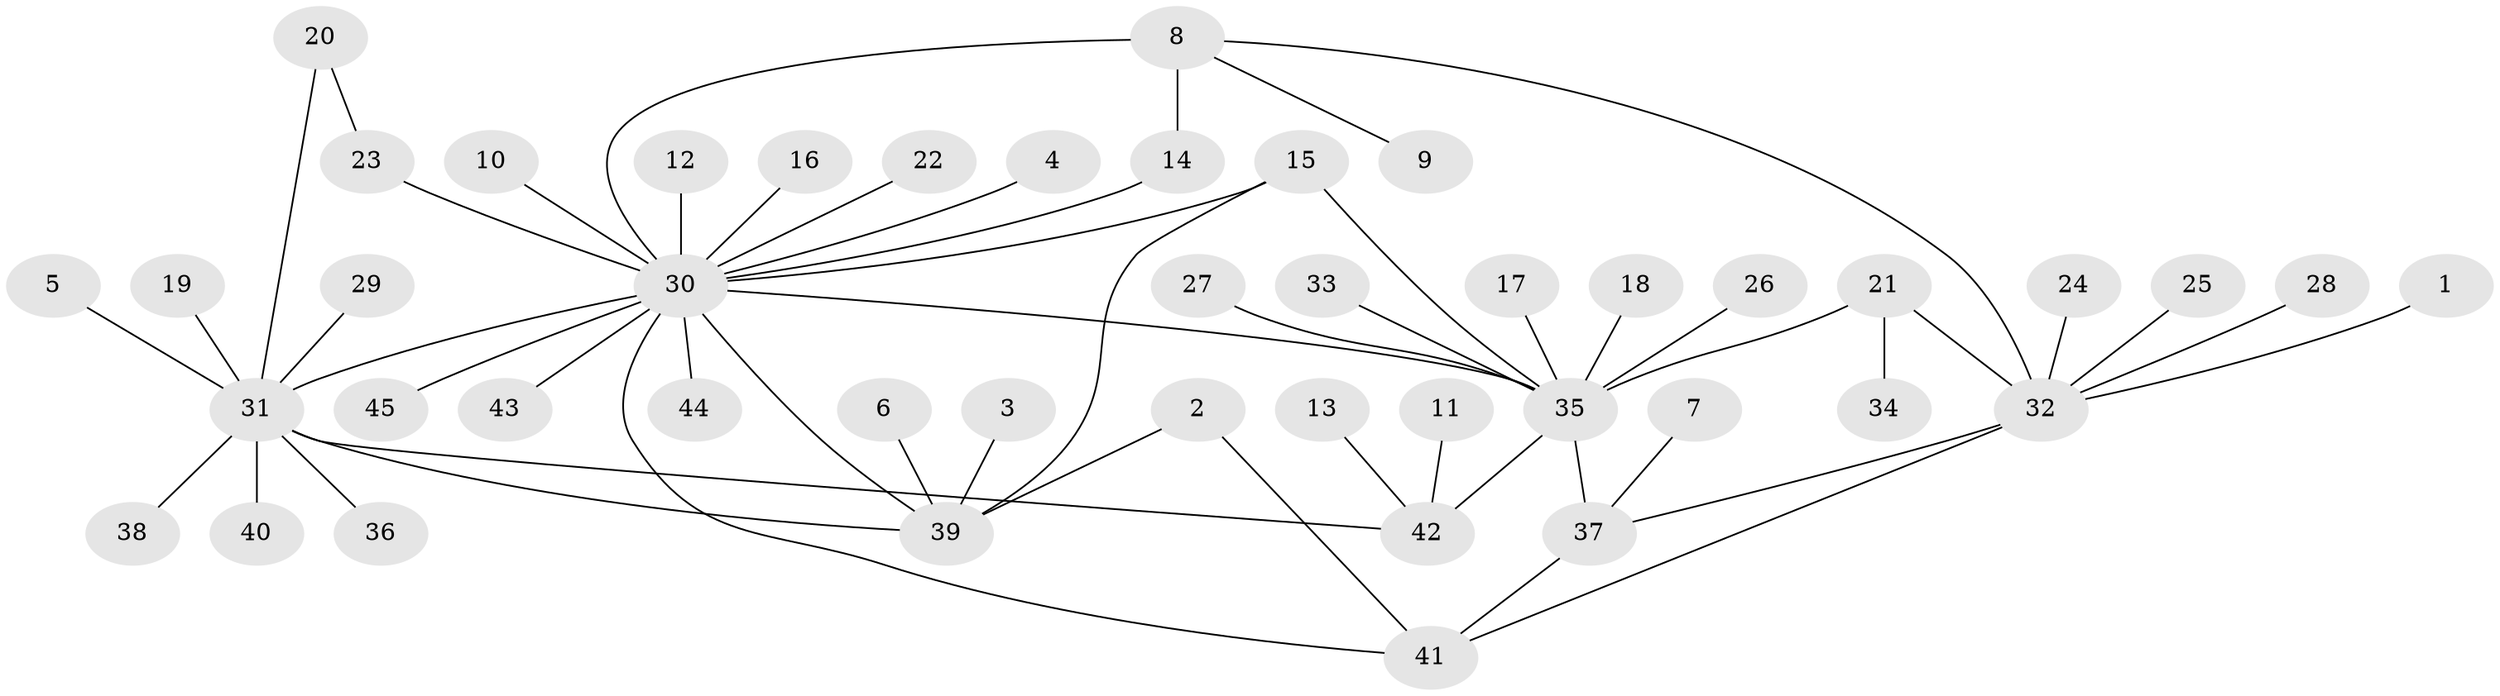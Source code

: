 // original degree distribution, {12: 0.023255813953488372, 2: 0.1511627906976744, 17: 0.011627906976744186, 6: 0.011627906976744186, 4: 0.03488372093023256, 3: 0.11627906976744186, 7: 0.011627906976744186, 10: 0.011627906976744186, 1: 0.5813953488372093, 5: 0.046511627906976744}
// Generated by graph-tools (version 1.1) at 2025/49/03/09/25 03:49:47]
// undirected, 45 vertices, 55 edges
graph export_dot {
graph [start="1"]
  node [color=gray90,style=filled];
  1;
  2;
  3;
  4;
  5;
  6;
  7;
  8;
  9;
  10;
  11;
  12;
  13;
  14;
  15;
  16;
  17;
  18;
  19;
  20;
  21;
  22;
  23;
  24;
  25;
  26;
  27;
  28;
  29;
  30;
  31;
  32;
  33;
  34;
  35;
  36;
  37;
  38;
  39;
  40;
  41;
  42;
  43;
  44;
  45;
  1 -- 32 [weight=1.0];
  2 -- 39 [weight=1.0];
  2 -- 41 [weight=1.0];
  3 -- 39 [weight=1.0];
  4 -- 30 [weight=1.0];
  5 -- 31 [weight=1.0];
  6 -- 39 [weight=1.0];
  7 -- 37 [weight=1.0];
  8 -- 9 [weight=1.0];
  8 -- 14 [weight=1.0];
  8 -- 30 [weight=2.0];
  8 -- 32 [weight=1.0];
  10 -- 30 [weight=1.0];
  11 -- 42 [weight=1.0];
  12 -- 30 [weight=1.0];
  13 -- 42 [weight=1.0];
  14 -- 30 [weight=1.0];
  15 -- 30 [weight=1.0];
  15 -- 35 [weight=1.0];
  15 -- 39 [weight=1.0];
  16 -- 30 [weight=1.0];
  17 -- 35 [weight=1.0];
  18 -- 35 [weight=1.0];
  19 -- 31 [weight=1.0];
  20 -- 23 [weight=1.0];
  20 -- 31 [weight=1.0];
  21 -- 32 [weight=1.0];
  21 -- 34 [weight=1.0];
  21 -- 35 [weight=1.0];
  22 -- 30 [weight=1.0];
  23 -- 30 [weight=1.0];
  24 -- 32 [weight=1.0];
  25 -- 32 [weight=1.0];
  26 -- 35 [weight=1.0];
  27 -- 35 [weight=1.0];
  28 -- 32 [weight=1.0];
  29 -- 31 [weight=1.0];
  30 -- 31 [weight=1.0];
  30 -- 35 [weight=2.0];
  30 -- 39 [weight=1.0];
  30 -- 41 [weight=1.0];
  30 -- 43 [weight=2.0];
  30 -- 44 [weight=1.0];
  30 -- 45 [weight=1.0];
  31 -- 36 [weight=1.0];
  31 -- 38 [weight=1.0];
  31 -- 39 [weight=1.0];
  31 -- 40 [weight=1.0];
  31 -- 42 [weight=1.0];
  32 -- 37 [weight=1.0];
  32 -- 41 [weight=1.0];
  33 -- 35 [weight=1.0];
  35 -- 37 [weight=1.0];
  35 -- 42 [weight=1.0];
  37 -- 41 [weight=1.0];
}
